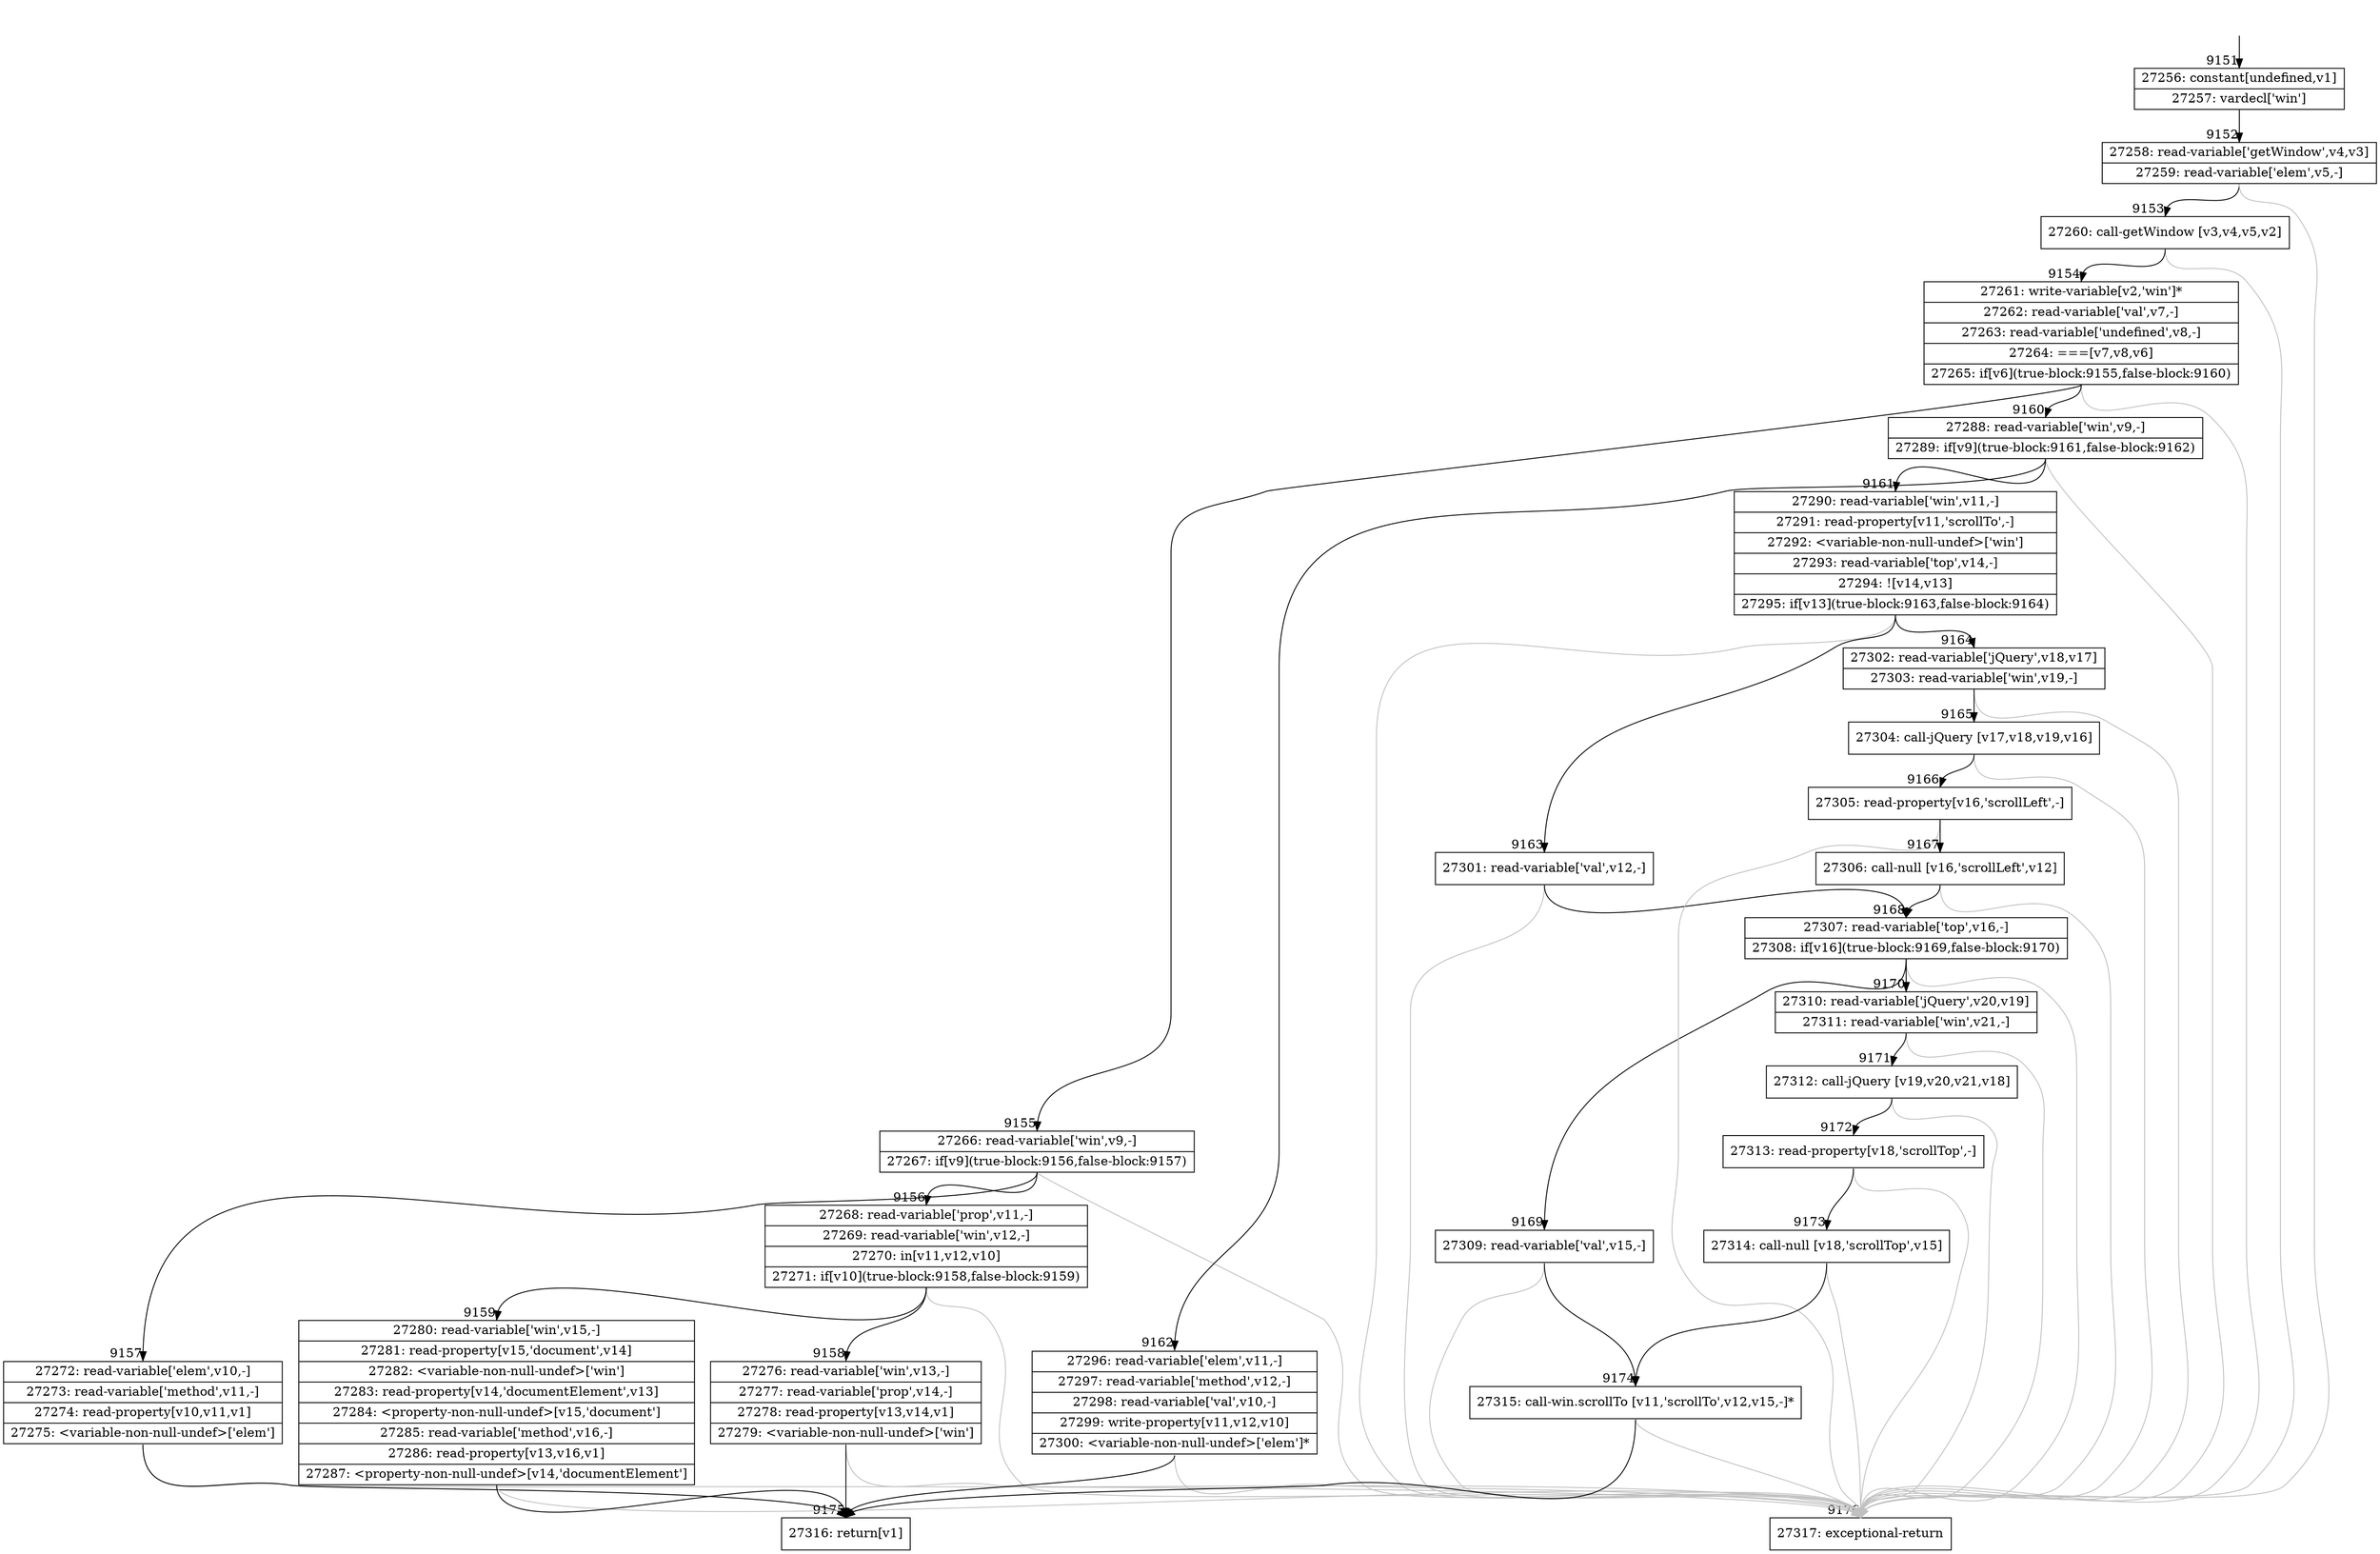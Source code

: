 digraph {
rankdir="TD"
BB_entry572[shape=none,label=""];
BB_entry572 -> BB9151 [tailport=s, headport=n, headlabel="    9151"]
BB9151 [shape=record label="{27256: constant[undefined,v1]|27257: vardecl['win']}" ] 
BB9151 -> BB9152 [tailport=s, headport=n, headlabel="      9152"]
BB9152 [shape=record label="{27258: read-variable['getWindow',v4,v3]|27259: read-variable['elem',v5,-]}" ] 
BB9152 -> BB9153 [tailport=s, headport=n, headlabel="      9153"]
BB9152 -> BB9176 [tailport=s, headport=n, color=gray, headlabel="      9176"]
BB9153 [shape=record label="{27260: call-getWindow [v3,v4,v5,v2]}" ] 
BB9153 -> BB9154 [tailport=s, headport=n, headlabel="      9154"]
BB9153 -> BB9176 [tailport=s, headport=n, color=gray]
BB9154 [shape=record label="{27261: write-variable[v2,'win']*|27262: read-variable['val',v7,-]|27263: read-variable['undefined',v8,-]|27264: ===[v7,v8,v6]|27265: if[v6](true-block:9155,false-block:9160)}" ] 
BB9154 -> BB9155 [tailport=s, headport=n, headlabel="      9155"]
BB9154 -> BB9160 [tailport=s, headport=n, headlabel="      9160"]
BB9154 -> BB9176 [tailport=s, headport=n, color=gray]
BB9155 [shape=record label="{27266: read-variable['win',v9,-]|27267: if[v9](true-block:9156,false-block:9157)}" ] 
BB9155 -> BB9156 [tailport=s, headport=n, headlabel="      9156"]
BB9155 -> BB9157 [tailport=s, headport=n, headlabel="      9157"]
BB9155 -> BB9176 [tailport=s, headport=n, color=gray]
BB9156 [shape=record label="{27268: read-variable['prop',v11,-]|27269: read-variable['win',v12,-]|27270: in[v11,v12,v10]|27271: if[v10](true-block:9158,false-block:9159)}" ] 
BB9156 -> BB9158 [tailport=s, headport=n, headlabel="      9158"]
BB9156 -> BB9159 [tailport=s, headport=n, headlabel="      9159"]
BB9156 -> BB9176 [tailport=s, headport=n, color=gray]
BB9157 [shape=record label="{27272: read-variable['elem',v10,-]|27273: read-variable['method',v11,-]|27274: read-property[v10,v11,v1]|27275: \<variable-non-null-undef\>['elem']}" ] 
BB9157 -> BB9175 [tailport=s, headport=n, headlabel="      9175"]
BB9157 -> BB9176 [tailport=s, headport=n, color=gray]
BB9158 [shape=record label="{27276: read-variable['win',v13,-]|27277: read-variable['prop',v14,-]|27278: read-property[v13,v14,v1]|27279: \<variable-non-null-undef\>['win']}" ] 
BB9158 -> BB9175 [tailport=s, headport=n]
BB9158 -> BB9176 [tailport=s, headport=n, color=gray]
BB9159 [shape=record label="{27280: read-variable['win',v15,-]|27281: read-property[v15,'document',v14]|27282: \<variable-non-null-undef\>['win']|27283: read-property[v14,'documentElement',v13]|27284: \<property-non-null-undef\>[v15,'document']|27285: read-variable['method',v16,-]|27286: read-property[v13,v16,v1]|27287: \<property-non-null-undef\>[v14,'documentElement']}" ] 
BB9159 -> BB9175 [tailport=s, headport=n]
BB9159 -> BB9176 [tailport=s, headport=n, color=gray]
BB9160 [shape=record label="{27288: read-variable['win',v9,-]|27289: if[v9](true-block:9161,false-block:9162)}" ] 
BB9160 -> BB9161 [tailport=s, headport=n, headlabel="      9161"]
BB9160 -> BB9162 [tailport=s, headport=n, headlabel="      9162"]
BB9160 -> BB9176 [tailport=s, headport=n, color=gray]
BB9161 [shape=record label="{27290: read-variable['win',v11,-]|27291: read-property[v11,'scrollTo',-]|27292: \<variable-non-null-undef\>['win']|27293: read-variable['top',v14,-]|27294: ![v14,v13]|27295: if[v13](true-block:9163,false-block:9164)}" ] 
BB9161 -> BB9163 [tailport=s, headport=n, headlabel="      9163"]
BB9161 -> BB9164 [tailport=s, headport=n, headlabel="      9164"]
BB9161 -> BB9176 [tailport=s, headport=n, color=gray]
BB9162 [shape=record label="{27296: read-variable['elem',v11,-]|27297: read-variable['method',v12,-]|27298: read-variable['val',v10,-]|27299: write-property[v11,v12,v10]|27300: \<variable-non-null-undef\>['elem']*}" ] 
BB9162 -> BB9175 [tailport=s, headport=n]
BB9162 -> BB9176 [tailport=s, headport=n, color=gray]
BB9163 [shape=record label="{27301: read-variable['val',v12,-]}" ] 
BB9163 -> BB9168 [tailport=s, headport=n, headlabel="      9168"]
BB9163 -> BB9176 [tailport=s, headport=n, color=gray]
BB9164 [shape=record label="{27302: read-variable['jQuery',v18,v17]|27303: read-variable['win',v19,-]}" ] 
BB9164 -> BB9165 [tailport=s, headport=n, headlabel="      9165"]
BB9164 -> BB9176 [tailport=s, headport=n, color=gray]
BB9165 [shape=record label="{27304: call-jQuery [v17,v18,v19,v16]}" ] 
BB9165 -> BB9166 [tailport=s, headport=n, headlabel="      9166"]
BB9165 -> BB9176 [tailport=s, headport=n, color=gray]
BB9166 [shape=record label="{27305: read-property[v16,'scrollLeft',-]}" ] 
BB9166 -> BB9167 [tailport=s, headport=n, headlabel="      9167"]
BB9166 -> BB9176 [tailport=s, headport=n, color=gray]
BB9167 [shape=record label="{27306: call-null [v16,'scrollLeft',v12]}" ] 
BB9167 -> BB9168 [tailport=s, headport=n]
BB9167 -> BB9176 [tailport=s, headport=n, color=gray]
BB9168 [shape=record label="{27307: read-variable['top',v16,-]|27308: if[v16](true-block:9169,false-block:9170)}" ] 
BB9168 -> BB9169 [tailport=s, headport=n, headlabel="      9169"]
BB9168 -> BB9170 [tailport=s, headport=n, headlabel="      9170"]
BB9168 -> BB9176 [tailport=s, headport=n, color=gray]
BB9169 [shape=record label="{27309: read-variable['val',v15,-]}" ] 
BB9169 -> BB9174 [tailport=s, headport=n, headlabel="      9174"]
BB9169 -> BB9176 [tailport=s, headport=n, color=gray]
BB9170 [shape=record label="{27310: read-variable['jQuery',v20,v19]|27311: read-variable['win',v21,-]}" ] 
BB9170 -> BB9171 [tailport=s, headport=n, headlabel="      9171"]
BB9170 -> BB9176 [tailport=s, headport=n, color=gray]
BB9171 [shape=record label="{27312: call-jQuery [v19,v20,v21,v18]}" ] 
BB9171 -> BB9172 [tailport=s, headport=n, headlabel="      9172"]
BB9171 -> BB9176 [tailport=s, headport=n, color=gray]
BB9172 [shape=record label="{27313: read-property[v18,'scrollTop',-]}" ] 
BB9172 -> BB9173 [tailport=s, headport=n, headlabel="      9173"]
BB9172 -> BB9176 [tailport=s, headport=n, color=gray]
BB9173 [shape=record label="{27314: call-null [v18,'scrollTop',v15]}" ] 
BB9173 -> BB9174 [tailport=s, headport=n]
BB9173 -> BB9176 [tailport=s, headport=n, color=gray]
BB9174 [shape=record label="{27315: call-win.scrollTo [v11,'scrollTo',v12,v15,-]*}" ] 
BB9174 -> BB9175 [tailport=s, headport=n]
BB9174 -> BB9176 [tailport=s, headport=n, color=gray]
BB9175 [shape=record label="{27316: return[v1]}" ] 
BB9176 [shape=record label="{27317: exceptional-return}" ] 
//#$~ 9520
}
